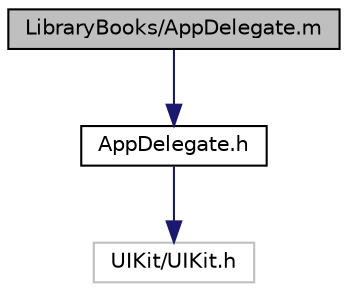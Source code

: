 digraph "LibraryBooks/AppDelegate.m"
{
  edge [fontname="Helvetica",fontsize="10",labelfontname="Helvetica",labelfontsize="10"];
  node [fontname="Helvetica",fontsize="10",shape=record];
  Node1 [label="LibraryBooks/AppDelegate.m",height=0.2,width=0.4,color="black", fillcolor="grey75", style="filled", fontcolor="black"];
  Node1 -> Node2 [color="midnightblue",fontsize="10",style="solid"];
  Node2 [label="AppDelegate.h",height=0.2,width=0.4,color="black", fillcolor="white", style="filled",URL="$_app_delegate_8h.html"];
  Node2 -> Node3 [color="midnightblue",fontsize="10",style="solid"];
  Node3 [label="UIKit/UIKit.h",height=0.2,width=0.4,color="grey75", fillcolor="white", style="filled"];
}
